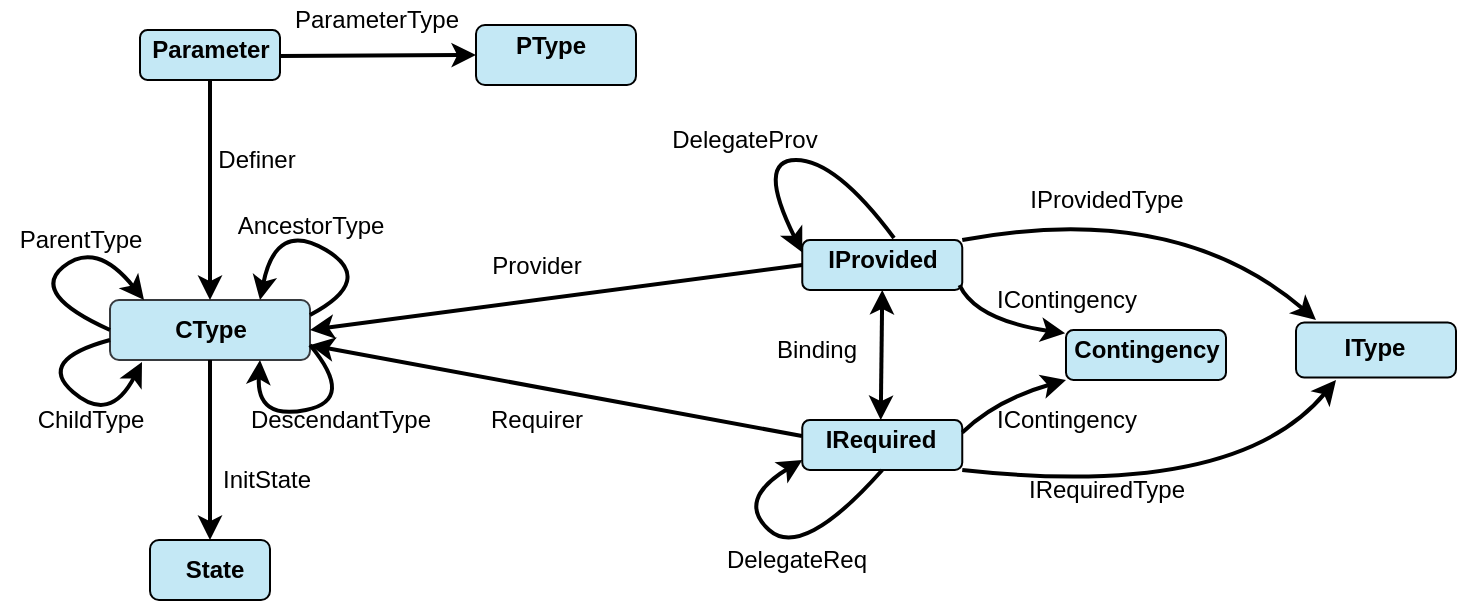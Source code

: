 <mxfile version="14.2.2" type="github">
  <diagram id="bi7AYDEld7s9lPhkg7vp" name="Page-1">
    <mxGraphModel dx="1355" dy="804" grid="1" gridSize="10" guides="1" tooltips="1" connect="1" arrows="1" fold="1" page="1" pageScale="1" pageWidth="827" pageHeight="1169" math="0" shadow="0">
      <root>
        <mxCell id="0" />
        <mxCell id="1" parent="0" />
        <mxCell id="GJoj_vCW0Spq7NU7rZpW-1" value="" style="rounded=1;whiteSpace=wrap;html=1;fillColor=#C4E8F5;" parent="1" vertex="1">
          <mxGeometry x="270" y="252.5" width="80" height="30" as="geometry" />
        </mxCell>
        <mxCell id="GJoj_vCW0Spq7NU7rZpW-2" value="" style="rounded=1;whiteSpace=wrap;html=1;fillColor=#C4E8F5;" parent="1" vertex="1">
          <mxGeometry x="680" y="401.25" width="80" height="27.5" as="geometry" />
        </mxCell>
        <mxCell id="GJoj_vCW0Spq7NU7rZpW-3" value="" style="rounded=1;whiteSpace=wrap;html=1;fillColor=#C4E8F5;" parent="1" vertex="1">
          <mxGeometry x="102" y="255" width="70" height="25" as="geometry" />
        </mxCell>
        <mxCell id="GJoj_vCW0Spq7NU7rZpW-4" value="" style="rounded=1;whiteSpace=wrap;html=1;fillColor=#C4E8F5;" parent="1" vertex="1">
          <mxGeometry x="433.13" y="360" width="80" height="25" as="geometry" />
        </mxCell>
        <mxCell id="GJoj_vCW0Spq7NU7rZpW-5" value="" style="rounded=1;whiteSpace=wrap;html=1;fillColor=#C4E8F5;" parent="1" vertex="1">
          <mxGeometry x="433.13" y="450" width="80" height="25" as="geometry" />
        </mxCell>
        <mxCell id="GJoj_vCW0Spq7NU7rZpW-6" value="" style="rounded=1;whiteSpace=wrap;html=1;fillColor=#C4E8F5;" parent="1" vertex="1">
          <mxGeometry x="565" y="405" width="80" height="25" as="geometry" />
        </mxCell>
        <mxCell id="GJoj_vCW0Spq7NU7rZpW-7" value="" style="rounded=1;whiteSpace=wrap;html=1;strokeColor=#36393d;fillColor=#C4E8F5;" parent="1" vertex="1">
          <mxGeometry x="87" y="390" width="100" height="30" as="geometry" />
        </mxCell>
        <mxCell id="GJoj_vCW0Spq7NU7rZpW-22" value="&lt;b&gt;CType&lt;/b&gt;" style="text;html=1;align=center;verticalAlign=middle;resizable=0;points=[];autosize=1;" parent="1" vertex="1">
          <mxGeometry x="112" y="395" width="50" height="20" as="geometry" />
        </mxCell>
        <mxCell id="GJoj_vCW0Spq7NU7rZpW-23" value="&lt;b&gt;Contingency&lt;/b&gt;" style="text;html=1;align=center;verticalAlign=middle;resizable=0;points=[];autosize=1;" parent="1" vertex="1">
          <mxGeometry x="560" y="405" width="90" height="20" as="geometry" />
        </mxCell>
        <mxCell id="GJoj_vCW0Spq7NU7rZpW-24" value="&lt;b&gt;IRequired&lt;/b&gt;" style="text;html=1;align=center;verticalAlign=middle;resizable=0;points=[];autosize=1;" parent="1" vertex="1">
          <mxGeometry x="437.26" y="450" width="70" height="20" as="geometry" />
        </mxCell>
        <mxCell id="GJoj_vCW0Spq7NU7rZpW-25" value="&lt;b&gt;IProvided&lt;/b&gt;" style="text;html=1;align=center;verticalAlign=middle;resizable=0;points=[];autosize=1;" parent="1" vertex="1">
          <mxGeometry x="438.13" y="360" width="70" height="20" as="geometry" />
        </mxCell>
        <mxCell id="GJoj_vCW0Spq7NU7rZpW-26" value="&lt;b&gt;Parameter&lt;/b&gt;" style="text;html=1;align=center;verticalAlign=middle;resizable=0;points=[];autosize=1;" parent="1" vertex="1">
          <mxGeometry x="102" y="255" width="70" height="20" as="geometry" />
        </mxCell>
        <mxCell id="GJoj_vCW0Spq7NU7rZpW-27" value="&lt;b&gt;IType&lt;/b&gt;" style="text;html=1;align=center;verticalAlign=middle;resizable=0;points=[];autosize=1;" parent="1" vertex="1">
          <mxGeometry x="694" y="403.75" width="50" height="20" as="geometry" />
        </mxCell>
        <mxCell id="GJoj_vCW0Spq7NU7rZpW-28" value="&lt;b&gt;PType&lt;/b&gt;" style="text;html=1;align=center;verticalAlign=middle;resizable=0;points=[];autosize=1;" parent="1" vertex="1">
          <mxGeometry x="281.66" y="252.5" width="50" height="20" as="geometry" />
        </mxCell>
        <mxCell id="GJoj_vCW0Spq7NU7rZpW-29" value="" style="rounded=1;whiteSpace=wrap;html=1;fillColor=#C4E8F5;" parent="1" vertex="1">
          <mxGeometry x="107" y="510" width="60" height="30" as="geometry" />
        </mxCell>
        <mxCell id="GJoj_vCW0Spq7NU7rZpW-30" value="&lt;font style=&quot;font-size: 12px&quot;&gt;&lt;b&gt;State&lt;/b&gt;&lt;/font&gt;" style="text;html=1;align=center;verticalAlign=middle;resizable=0;points=[];autosize=1;" parent="1" vertex="1">
          <mxGeometry x="119" y="515" width="40" height="20" as="geometry" />
        </mxCell>
        <mxCell id="GJoj_vCW0Spq7NU7rZpW-49" value="" style="curved=1;endArrow=classic;html=1;exitX=0;exitY=0.5;exitDx=0;exitDy=0;strokeWidth=2;entryX=0.17;entryY=0;entryDx=0;entryDy=0;entryPerimeter=0;" parent="1" source="GJoj_vCW0Spq7NU7rZpW-7" target="GJoj_vCW0Spq7NU7rZpW-7" edge="1">
          <mxGeometry width="50" height="50" relative="1" as="geometry">
            <mxPoint x="35" y="400" as="sourcePoint" />
            <mxPoint x="100" y="387" as="targetPoint" />
            <Array as="points">
              <mxPoint x="47" y="387" />
              <mxPoint x="80" y="360" />
            </Array>
          </mxGeometry>
        </mxCell>
        <mxCell id="GJoj_vCW0Spq7NU7rZpW-50" value="ParentType" style="text;html=1;align=center;verticalAlign=middle;resizable=0;points=[];autosize=1;" parent="1" vertex="1">
          <mxGeometry x="32" y="350" width="80" height="20" as="geometry" />
        </mxCell>
        <mxCell id="GJoj_vCW0Spq7NU7rZpW-51" value="" style="endArrow=classic;startArrow=classic;html=1;strokeWidth=2;entryX=0.5;entryY=1;entryDx=0;entryDy=0;" parent="1" source="GJoj_vCW0Spq7NU7rZpW-24" target="GJoj_vCW0Spq7NU7rZpW-4" edge="1">
          <mxGeometry width="50" height="50" relative="1" as="geometry">
            <mxPoint x="390" y="440" as="sourcePoint" />
            <mxPoint x="440" y="390" as="targetPoint" />
          </mxGeometry>
        </mxCell>
        <mxCell id="GJoj_vCW0Spq7NU7rZpW-52" value="" style="curved=1;endArrow=classic;html=1;strokeWidth=2;exitX=0.5;exitY=1;exitDx=0;exitDy=0;" parent="1" source="GJoj_vCW0Spq7NU7rZpW-5" edge="1">
          <mxGeometry width="50" height="50" relative="1" as="geometry">
            <mxPoint x="383.13" y="520" as="sourcePoint" />
            <mxPoint x="433.13" y="470" as="targetPoint" />
            <Array as="points">
              <mxPoint x="433.13" y="520" />
              <mxPoint x="400" y="490" />
            </Array>
          </mxGeometry>
        </mxCell>
        <mxCell id="GJoj_vCW0Spq7NU7rZpW-53" value="DelegateReq" style="text;html=1;align=center;verticalAlign=middle;resizable=0;points=[];autosize=1;" parent="1" vertex="1">
          <mxGeometry x="390" y="510" width="80" height="20" as="geometry" />
        </mxCell>
        <mxCell id="GJoj_vCW0Spq7NU7rZpW-54" value="" style="curved=1;endArrow=classic;html=1;strokeWidth=2;entryX=0;entryY=0.25;entryDx=0;entryDy=0;exitX=0.584;exitY=-0.05;exitDx=0;exitDy=0;exitPerimeter=0;" parent="1" source="GJoj_vCW0Spq7NU7rZpW-25" target="GJoj_vCW0Spq7NU7rZpW-4" edge="1">
          <mxGeometry width="50" height="50" relative="1" as="geometry">
            <mxPoint x="460" y="350" as="sourcePoint" />
            <mxPoint x="443.13" y="300" as="targetPoint" />
            <Array as="points">
              <mxPoint x="450" y="320" />
              <mxPoint x="410" y="320" />
            </Array>
          </mxGeometry>
        </mxCell>
        <mxCell id="GJoj_vCW0Spq7NU7rZpW-55" value="DelegateProv" style="text;html=1;align=center;verticalAlign=middle;resizable=0;points=[];autosize=1;" parent="1" vertex="1">
          <mxGeometry x="358.75" y="300" width="90" height="20" as="geometry" />
        </mxCell>
        <mxCell id="GJoj_vCW0Spq7NU7rZpW-56" value="Binding" style="text;html=1;align=center;verticalAlign=middle;resizable=0;points=[];autosize=1;" parent="1" vertex="1">
          <mxGeometry x="410" y="405" width="60" height="20" as="geometry" />
        </mxCell>
        <mxCell id="GJoj_vCW0Spq7NU7rZpW-58" value="" style="curved=1;endArrow=classic;html=1;strokeWidth=2;exitX=1;exitY=0.25;exitDx=0;exitDy=0;entryX=0;entryY=1;entryDx=0;entryDy=0;" parent="1" source="GJoj_vCW0Spq7NU7rZpW-5" edge="1" target="GJoj_vCW0Spq7NU7rZpW-6">
          <mxGeometry width="50" height="50" relative="1" as="geometry">
            <mxPoint x="523.13" y="388.75" as="sourcePoint" />
            <mxPoint x="590" y="433" as="targetPoint" />
            <Array as="points">
              <mxPoint x="530" y="440" />
            </Array>
          </mxGeometry>
        </mxCell>
        <mxCell id="GJoj_vCW0Spq7NU7rZpW-60" value="" style="curved=1;endArrow=classic;html=1;strokeWidth=2;exitX=1;exitY=0;exitDx=0;exitDy=0;" parent="1" source="GJoj_vCW0Spq7NU7rZpW-4" edge="1">
          <mxGeometry width="50" height="50" relative="1" as="geometry">
            <mxPoint x="533.13" y="398.75" as="sourcePoint" />
            <mxPoint x="690" y="400" as="targetPoint" />
            <Array as="points">
              <mxPoint x="620" y="340" />
            </Array>
          </mxGeometry>
        </mxCell>
        <mxCell id="GJoj_vCW0Spq7NU7rZpW-61" value="" style="curved=1;endArrow=classic;html=1;strokeWidth=2;exitX=1;exitY=1;exitDx=0;exitDy=0;" parent="1" source="GJoj_vCW0Spq7NU7rZpW-5" edge="1">
          <mxGeometry width="50" height="50" relative="1" as="geometry">
            <mxPoint x="523.13" y="370" as="sourcePoint" />
            <mxPoint x="700" y="430" as="targetPoint" />
            <Array as="points">
              <mxPoint x="650" y="490" />
            </Array>
          </mxGeometry>
        </mxCell>
        <mxCell id="GJoj_vCW0Spq7NU7rZpW-62" value="IContingency" style="text;html=1;align=center;verticalAlign=middle;resizable=0;points=[];autosize=1;" parent="1" vertex="1">
          <mxGeometry x="520" y="380" width="90" height="20" as="geometry" />
        </mxCell>
        <mxCell id="GJoj_vCW0Spq7NU7rZpW-63" value="IContingency" style="text;html=1;align=center;verticalAlign=middle;resizable=0;points=[];autosize=1;" parent="1" vertex="1">
          <mxGeometry x="520" y="440" width="90" height="20" as="geometry" />
        </mxCell>
        <mxCell id="GJoj_vCW0Spq7NU7rZpW-64" value="IProvidedType" style="text;html=1;align=center;verticalAlign=middle;resizable=0;points=[];autosize=1;" parent="1" vertex="1">
          <mxGeometry x="540" y="330" width="90" height="20" as="geometry" />
        </mxCell>
        <mxCell id="GJoj_vCW0Spq7NU7rZpW-65" value="IRequiredType" style="text;html=1;align=center;verticalAlign=middle;resizable=0;points=[];autosize=1;" parent="1" vertex="1">
          <mxGeometry x="540" y="475" width="90" height="20" as="geometry" />
        </mxCell>
        <mxCell id="GJoj_vCW0Spq7NU7rZpW-66" value="" style="endArrow=classic;html=1;strokeWidth=2;entryX=1;entryY=0.5;entryDx=0;entryDy=0;exitX=0;exitY=0.5;exitDx=0;exitDy=0;" parent="1" source="GJoj_vCW0Spq7NU7rZpW-4" target="GJoj_vCW0Spq7NU7rZpW-7" edge="1">
          <mxGeometry width="50" height="50" relative="1" as="geometry">
            <mxPoint x="390" y="440" as="sourcePoint" />
            <mxPoint x="440" y="390" as="targetPoint" />
          </mxGeometry>
        </mxCell>
        <mxCell id="GJoj_vCW0Spq7NU7rZpW-67" value="Provider" style="text;html=1;align=center;verticalAlign=middle;resizable=0;points=[];autosize=1;" parent="1" vertex="1">
          <mxGeometry x="270" y="362.5" width="60" height="20" as="geometry" />
        </mxCell>
        <mxCell id="GJoj_vCW0Spq7NU7rZpW-68" value="" style="endArrow=classic;html=1;strokeWidth=2;entryX=1;entryY=0.75;entryDx=0;entryDy=0;exitX=-0.061;exitY=0.4;exitDx=0;exitDy=0;exitPerimeter=0;" parent="1" source="GJoj_vCW0Spq7NU7rZpW-24" target="GJoj_vCW0Spq7NU7rZpW-7" edge="1">
          <mxGeometry width="50" height="50" relative="1" as="geometry">
            <mxPoint x="430" y="460" as="sourcePoint" />
            <mxPoint x="440" y="390" as="targetPoint" />
          </mxGeometry>
        </mxCell>
        <mxCell id="GJoj_vCW0Spq7NU7rZpW-69" value="Requirer" style="text;html=1;align=center;verticalAlign=middle;resizable=0;points=[];autosize=1;" parent="1" vertex="1">
          <mxGeometry x="270" y="440" width="60" height="20" as="geometry" />
        </mxCell>
        <mxCell id="GJoj_vCW0Spq7NU7rZpW-70" value="" style="endArrow=classic;html=1;strokeWidth=2;entryX=0.5;entryY=0;entryDx=0;entryDy=0;exitX=0.5;exitY=1;exitDx=0;exitDy=0;" parent="1" target="GJoj_vCW0Spq7NU7rZpW-29" edge="1" source="GJoj_vCW0Spq7NU7rZpW-7">
          <mxGeometry width="50" height="50" relative="1" as="geometry">
            <mxPoint x="130" y="430" as="sourcePoint" />
            <mxPoint x="433" y="755" as="targetPoint" />
          </mxGeometry>
        </mxCell>
        <mxCell id="GJoj_vCW0Spq7NU7rZpW-71" value="InitState" style="text;html=1;align=center;verticalAlign=middle;resizable=0;points=[];autosize=1;" parent="1" vertex="1">
          <mxGeometry x="135" y="470" width="60" height="20" as="geometry" />
        </mxCell>
        <mxCell id="GJoj_vCW0Spq7NU7rZpW-72" value="" style="endArrow=classic;html=1;strokeWidth=2;entryX=0;entryY=0.5;entryDx=0;entryDy=0;" parent="1" target="GJoj_vCW0Spq7NU7rZpW-1" edge="1">
          <mxGeometry width="50" height="50" relative="1" as="geometry">
            <mxPoint x="172" y="268" as="sourcePoint" />
            <mxPoint x="200" y="460" as="targetPoint" />
          </mxGeometry>
        </mxCell>
        <mxCell id="GJoj_vCW0Spq7NU7rZpW-73" value="" style="endArrow=classic;html=1;strokeWidth=2;exitX=0.5;exitY=1;exitDx=0;exitDy=0;entryX=0.5;entryY=0;entryDx=0;entryDy=0;" parent="1" source="GJoj_vCW0Spq7NU7rZpW-3" target="GJoj_vCW0Spq7NU7rZpW-7" edge="1">
          <mxGeometry width="50" height="50" relative="1" as="geometry">
            <mxPoint x="350" y="350" as="sourcePoint" />
            <mxPoint x="110" y="350" as="targetPoint" />
          </mxGeometry>
        </mxCell>
        <mxCell id="GJoj_vCW0Spq7NU7rZpW-74" value="Definer" style="text;html=1;align=center;verticalAlign=middle;resizable=0;points=[];autosize=1;" parent="1" vertex="1">
          <mxGeometry x="135" y="310" width="50" height="20" as="geometry" />
        </mxCell>
        <mxCell id="GJoj_vCW0Spq7NU7rZpW-77" value="" style="curved=1;endArrow=classic;html=1;strokeWidth=2;entryX=0.16;entryY=1.033;entryDx=0;entryDy=0;entryPerimeter=0;" parent="1" target="GJoj_vCW0Spq7NU7rZpW-7" edge="1">
          <mxGeometry width="50" height="50" relative="1" as="geometry">
            <mxPoint x="87" y="410" as="sourcePoint" />
            <mxPoint x="140" y="440" as="targetPoint" />
            <Array as="points">
              <mxPoint x="50" y="420" />
              <mxPoint x="87" y="452" />
            </Array>
          </mxGeometry>
        </mxCell>
        <mxCell id="GJoj_vCW0Spq7NU7rZpW-78" value="ChildType" style="text;html=1;align=center;verticalAlign=middle;resizable=0;points=[];autosize=1;" parent="1" vertex="1">
          <mxGeometry x="42" y="440" width="70" height="20" as="geometry" />
        </mxCell>
        <mxCell id="GJoj_vCW0Spq7NU7rZpW-79" value="" style="curved=1;endArrow=classic;html=1;strokeWidth=2;entryX=0.75;entryY=1;entryDx=0;entryDy=0;exitX=1;exitY=0.75;exitDx=0;exitDy=0;" parent="1" source="GJoj_vCW0Spq7NU7rZpW-7" target="GJoj_vCW0Spq7NU7rZpW-7" edge="1">
          <mxGeometry width="50" height="50" relative="1" as="geometry">
            <mxPoint x="190" y="420" as="sourcePoint" />
            <mxPoint x="243" y="440.99" as="targetPoint" />
            <Array as="points">
              <mxPoint x="210" y="440" />
              <mxPoint x="160" y="450" />
            </Array>
          </mxGeometry>
        </mxCell>
        <mxCell id="GJoj_vCW0Spq7NU7rZpW-80" value="DescendantType" style="text;html=1;align=center;verticalAlign=middle;resizable=0;points=[];autosize=1;" parent="1" vertex="1">
          <mxGeometry x="152" y="440" width="100" height="20" as="geometry" />
        </mxCell>
        <mxCell id="GJoj_vCW0Spq7NU7rZpW-83" value="" style="curved=1;endArrow=classic;html=1;strokeWidth=2;entryX=0.75;entryY=0;entryDx=0;entryDy=0;exitX=1;exitY=0.25;exitDx=0;exitDy=0;" parent="1" source="GJoj_vCW0Spq7NU7rZpW-7" target="GJoj_vCW0Spq7NU7rZpW-7" edge="1">
          <mxGeometry width="50" height="50" relative="1" as="geometry">
            <mxPoint x="230" y="360" as="sourcePoint" />
            <mxPoint x="233" y="340.99" as="targetPoint" />
            <Array as="points">
              <mxPoint x="220" y="380" />
              <mxPoint x="170" y="350" />
            </Array>
          </mxGeometry>
        </mxCell>
        <mxCell id="GJoj_vCW0Spq7NU7rZpW-84" value="AncestorType" style="text;html=1;align=center;verticalAlign=middle;resizable=0;points=[];autosize=1;" parent="1" vertex="1">
          <mxGeometry x="142" y="342.5" width="90" height="20" as="geometry" />
        </mxCell>
        <mxCell id="4fyfNdcSyc0zplEerzJb-1" value="&lt;div&gt;ParameterType&lt;/div&gt;" style="text;html=1;align=center;verticalAlign=middle;resizable=0;points=[];autosize=1;" vertex="1" parent="1">
          <mxGeometry x="170" y="240" width="100" height="20" as="geometry" />
        </mxCell>
        <mxCell id="4fyfNdcSyc0zplEerzJb-5" value="" style="curved=1;endArrow=classic;html=1;strokeWidth=2;entryX=0.051;entryY=0.084;entryDx=0;entryDy=0;entryPerimeter=0;exitX=0.983;exitY=0.901;exitDx=0;exitDy=0;exitPerimeter=0;" edge="1" parent="1" source="GJoj_vCW0Spq7NU7rZpW-4" target="GJoj_vCW0Spq7NU7rZpW-23">
          <mxGeometry width="50" height="50" relative="1" as="geometry">
            <mxPoint x="513" y="385" as="sourcePoint" />
            <mxPoint x="530" y="410" as="targetPoint" />
            <Array as="points">
              <mxPoint x="520" y="400" />
            </Array>
          </mxGeometry>
        </mxCell>
      </root>
    </mxGraphModel>
  </diagram>
</mxfile>
